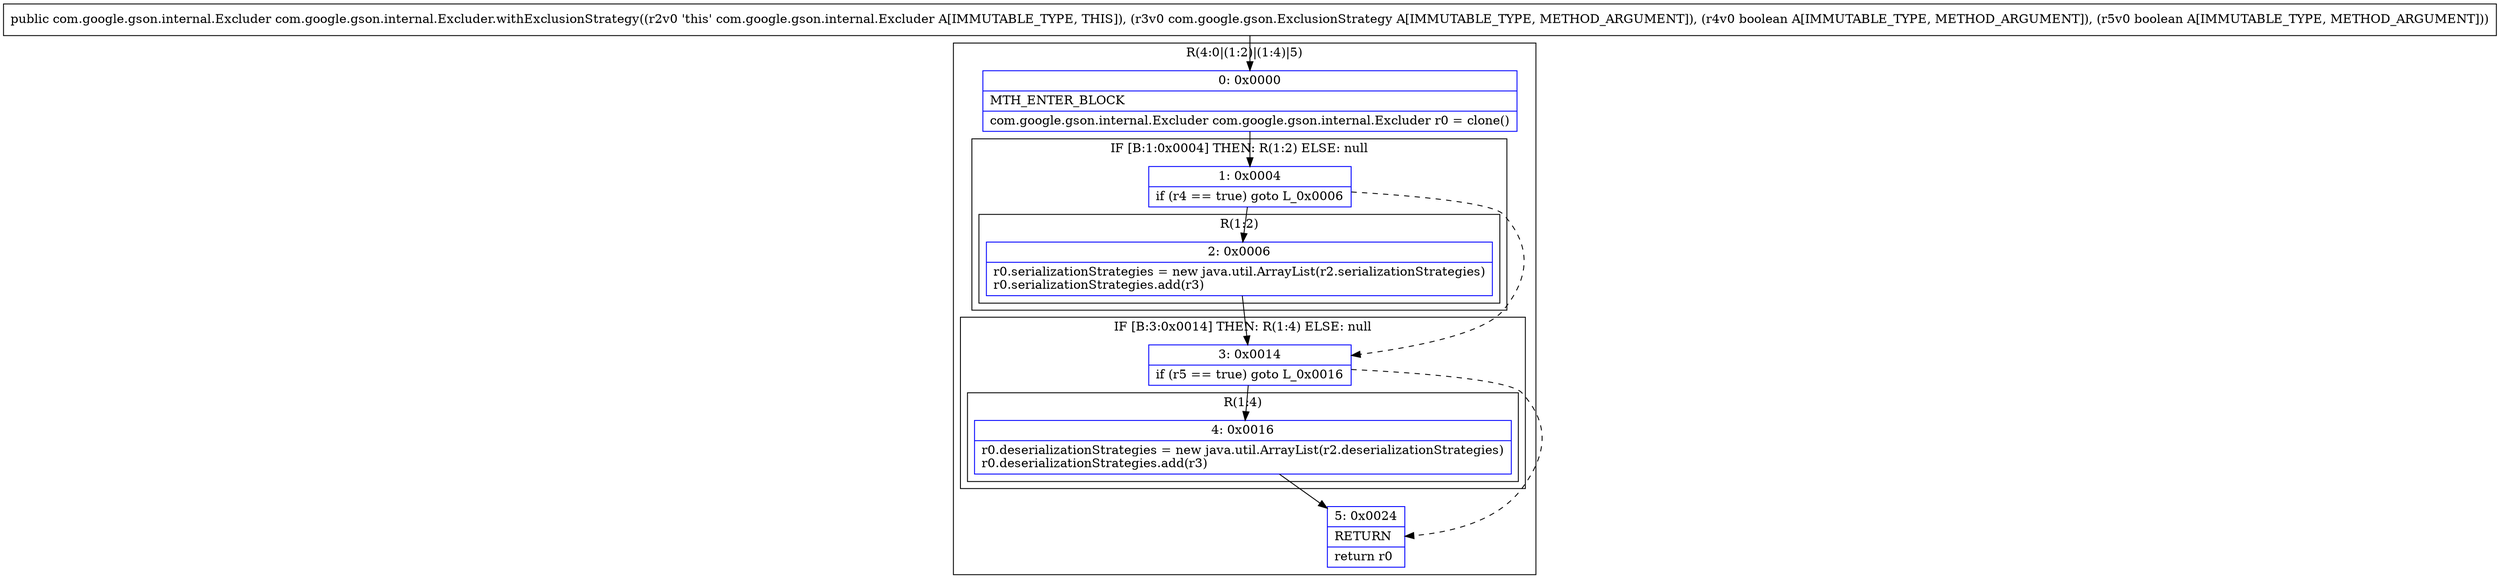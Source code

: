 digraph "CFG forcom.google.gson.internal.Excluder.withExclusionStrategy(Lcom\/google\/gson\/ExclusionStrategy;ZZ)Lcom\/google\/gson\/internal\/Excluder;" {
subgraph cluster_Region_1578215397 {
label = "R(4:0|(1:2)|(1:4)|5)";
node [shape=record,color=blue];
Node_0 [shape=record,label="{0\:\ 0x0000|MTH_ENTER_BLOCK\l|com.google.gson.internal.Excluder com.google.gson.internal.Excluder r0 = clone()\l}"];
subgraph cluster_IfRegion_178135678 {
label = "IF [B:1:0x0004] THEN: R(1:2) ELSE: null";
node [shape=record,color=blue];
Node_1 [shape=record,label="{1\:\ 0x0004|if (r4 == true) goto L_0x0006\l}"];
subgraph cluster_Region_1726846683 {
label = "R(1:2)";
node [shape=record,color=blue];
Node_2 [shape=record,label="{2\:\ 0x0006|r0.serializationStrategies = new java.util.ArrayList(r2.serializationStrategies)\lr0.serializationStrategies.add(r3)\l}"];
}
}
subgraph cluster_IfRegion_1698238892 {
label = "IF [B:3:0x0014] THEN: R(1:4) ELSE: null";
node [shape=record,color=blue];
Node_3 [shape=record,label="{3\:\ 0x0014|if (r5 == true) goto L_0x0016\l}"];
subgraph cluster_Region_2137908123 {
label = "R(1:4)";
node [shape=record,color=blue];
Node_4 [shape=record,label="{4\:\ 0x0016|r0.deserializationStrategies = new java.util.ArrayList(r2.deserializationStrategies)\lr0.deserializationStrategies.add(r3)\l}"];
}
}
Node_5 [shape=record,label="{5\:\ 0x0024|RETURN\l|return r0\l}"];
}
MethodNode[shape=record,label="{public com.google.gson.internal.Excluder com.google.gson.internal.Excluder.withExclusionStrategy((r2v0 'this' com.google.gson.internal.Excluder A[IMMUTABLE_TYPE, THIS]), (r3v0 com.google.gson.ExclusionStrategy A[IMMUTABLE_TYPE, METHOD_ARGUMENT]), (r4v0 boolean A[IMMUTABLE_TYPE, METHOD_ARGUMENT]), (r5v0 boolean A[IMMUTABLE_TYPE, METHOD_ARGUMENT])) }"];
MethodNode -> Node_0;
Node_0 -> Node_1;
Node_1 -> Node_2;
Node_1 -> Node_3[style=dashed];
Node_2 -> Node_3;
Node_3 -> Node_4;
Node_3 -> Node_5[style=dashed];
Node_4 -> Node_5;
}

